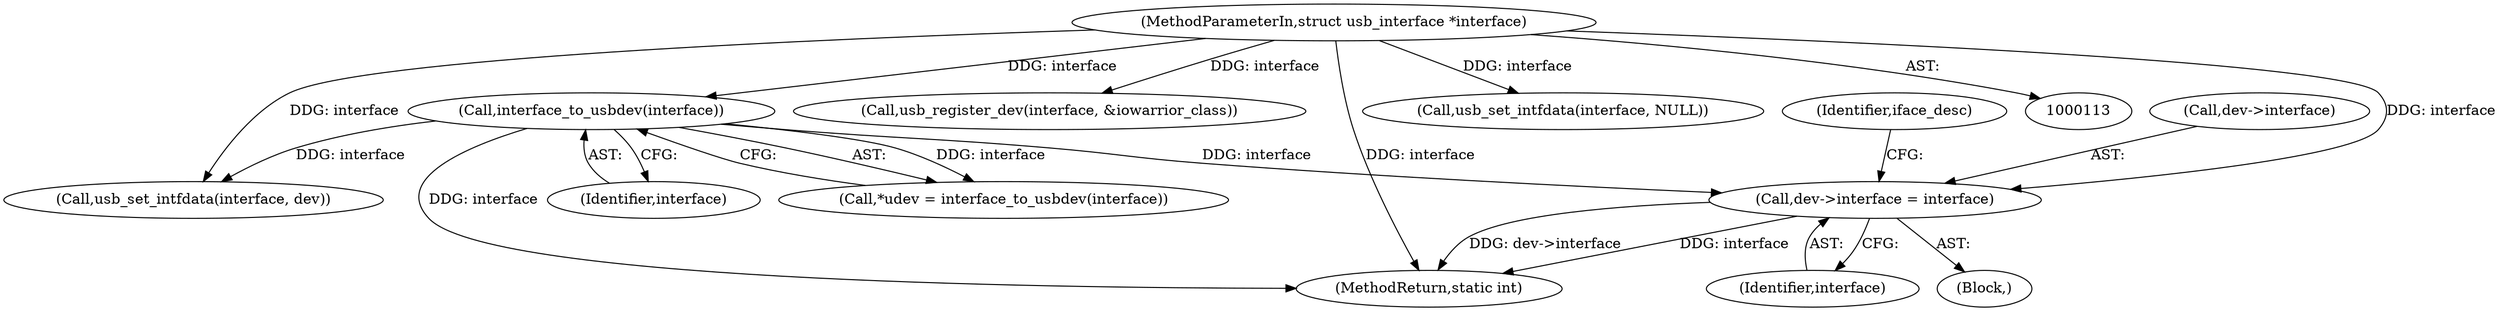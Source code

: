 digraph "0_linux_4ec0ef3a82125efc36173062a50624550a900ae0@pointer" {
"1000202" [label="(Call,dev->interface = interface)"];
"1000120" [label="(Call,interface_to_usbdev(interface))"];
"1000114" [label="(MethodParameterIn,struct usb_interface *interface)"];
"1000202" [label="(Call,dev->interface = interface)"];
"1000114" [label="(MethodParameterIn,struct usb_interface *interface)"];
"1000486" [label="(Call,usb_register_dev(interface, &iowarrior_class))"];
"1000481" [label="(Call,usb_set_intfdata(interface, dev))"];
"1000206" [label="(Identifier,interface)"];
"1000499" [label="(Call,usb_set_intfdata(interface, NULL))"];
"1000208" [label="(Identifier,iface_desc)"];
"1000121" [label="(Identifier,interface)"];
"1000539" [label="(MethodReturn,static int)"];
"1000116" [label="(Block,)"];
"1000118" [label="(Call,*udev = interface_to_usbdev(interface))"];
"1000120" [label="(Call,interface_to_usbdev(interface))"];
"1000203" [label="(Call,dev->interface)"];
"1000202" -> "1000116"  [label="AST: "];
"1000202" -> "1000206"  [label="CFG: "];
"1000203" -> "1000202"  [label="AST: "];
"1000206" -> "1000202"  [label="AST: "];
"1000208" -> "1000202"  [label="CFG: "];
"1000202" -> "1000539"  [label="DDG: interface"];
"1000202" -> "1000539"  [label="DDG: dev->interface"];
"1000120" -> "1000202"  [label="DDG: interface"];
"1000114" -> "1000202"  [label="DDG: interface"];
"1000120" -> "1000118"  [label="AST: "];
"1000120" -> "1000121"  [label="CFG: "];
"1000121" -> "1000120"  [label="AST: "];
"1000118" -> "1000120"  [label="CFG: "];
"1000120" -> "1000539"  [label="DDG: interface"];
"1000120" -> "1000118"  [label="DDG: interface"];
"1000114" -> "1000120"  [label="DDG: interface"];
"1000120" -> "1000481"  [label="DDG: interface"];
"1000114" -> "1000113"  [label="AST: "];
"1000114" -> "1000539"  [label="DDG: interface"];
"1000114" -> "1000481"  [label="DDG: interface"];
"1000114" -> "1000486"  [label="DDG: interface"];
"1000114" -> "1000499"  [label="DDG: interface"];
}
